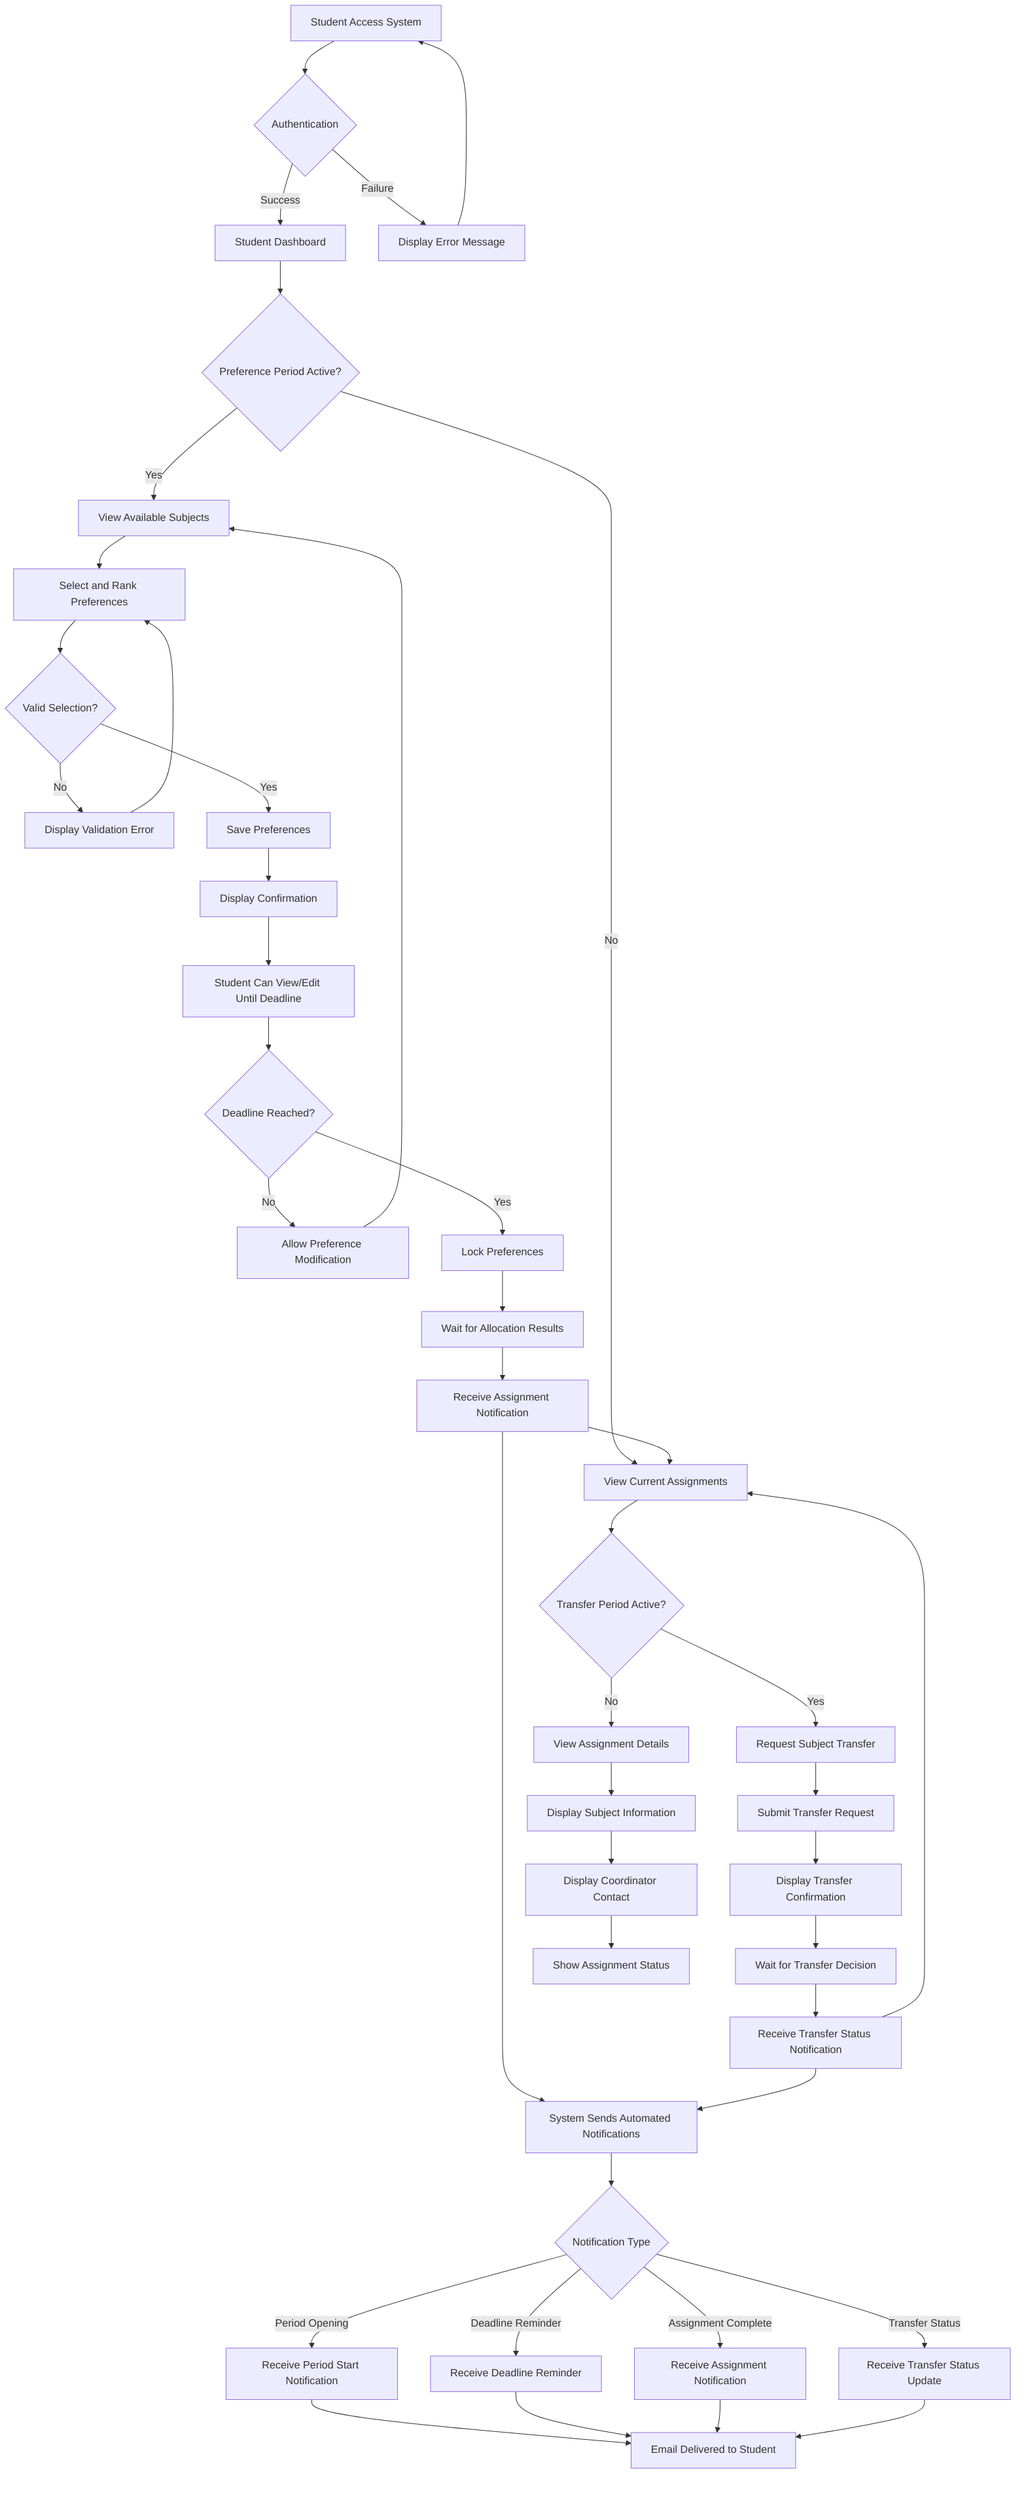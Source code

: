 flowchart TD
    A[Student Access System] --> B{Authentication}
    B -->|Success| C[Student Dashboard]
    B -->|Failure| D[Display Error Message]
    D --> A
    
    C --> E{Preference Period Active?}
    E -->|Yes| F[View Available Subjects]
    E -->|No| G[View Current Assignments]
    
    F --> H[Select and Rank Preferences]
    H --> I{Valid Selection?}
    I -->|No| J[Display Validation Error]
    J --> H
    I -->|Yes| K[Save Preferences]
    K --> L[Display Confirmation]
    L --> M[Student Can View/Edit Until Deadline]
    
    M --> N{Deadline Reached?}
    N -->|No| O[Allow Preference Modification]
    O --> F
    N -->|Yes| P[Lock Preferences]
    P --> Q[Wait for Allocation Results]
    Q --> R[Receive Assignment Notification]
    R --> G
    
    G --> S{Transfer Period Active?}
    S -->|Yes| T[Request Subject Transfer]
    S -->|No| U[View Assignment Details]
    
    T --> V[Submit Transfer Request]
    V --> W[Display Transfer Confirmation]
    W --> X[Wait for Transfer Decision]
    X --> Y[Receive Transfer Status Notification]
    Y --> G
    
    U --> Z[Display Subject Information]
    Z --> AA[Display Coordinator Contact]
    AA --> AB[Show Assignment Status]
    
    R --> AC[System Sends Automated Notifications]
    Y --> AC
    AC --> AD{Notification Type}
    AD -->|Period Opening| AE[Receive Period Start Notification]
    AD -->|Deadline Reminder| AF[Receive Deadline Reminder]
    AD -->|Assignment Complete| AG[Receive Assignment Notification]
    AD -->|Transfer Status| AH[Receive Transfer Status Update]
    
    AE --> AI[Email Delivered to Student]
    AF --> AI
    AG --> AI
    AH --> AI